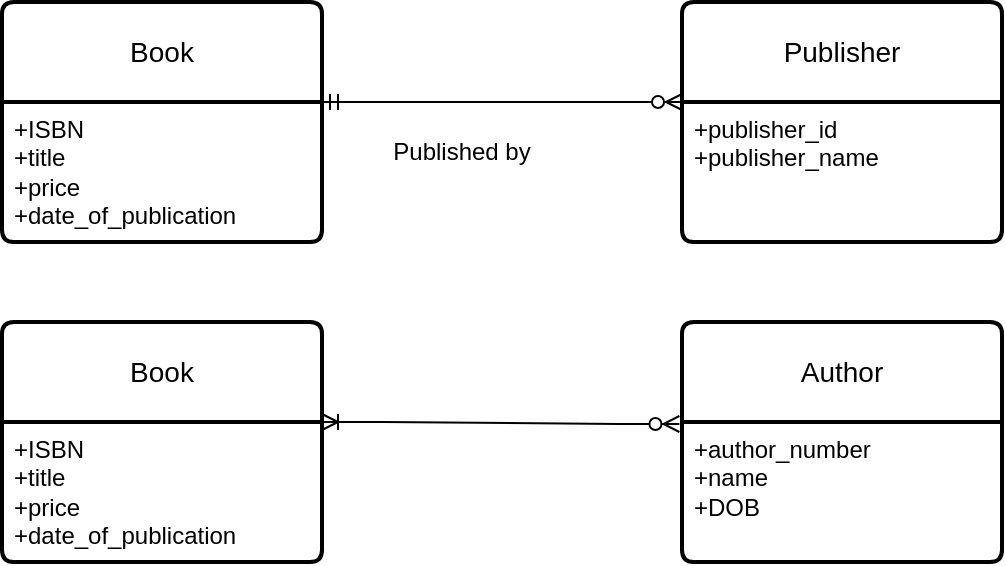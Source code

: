 <mxfile version="21.1.7" type="github">
  <diagram name="Page-1" id="7PempzgWiUFxhsi43Qc2">
    <mxGraphModel dx="578" dy="619" grid="1" gridSize="10" guides="1" tooltips="1" connect="1" arrows="1" fold="1" page="1" pageScale="1" pageWidth="850" pageHeight="1100" math="0" shadow="0">
      <root>
        <mxCell id="0" />
        <mxCell id="1" parent="0" />
        <mxCell id="DVCNsqTq3DFI-QCQyWfl-1" value="Book" style="swimlane;childLayout=stackLayout;horizontal=1;startSize=50;horizontalStack=0;rounded=1;fontSize=14;fontStyle=0;strokeWidth=2;resizeParent=0;resizeLast=1;shadow=0;dashed=0;align=center;arcSize=4;whiteSpace=wrap;html=1;" parent="1" vertex="1">
          <mxGeometry x="50" y="120" width="160" height="120" as="geometry" />
        </mxCell>
        <mxCell id="DVCNsqTq3DFI-QCQyWfl-2" value="+ISBN&lt;br&gt;+title&lt;br&gt;&lt;div&gt;+price&lt;/div&gt;&lt;div&gt;+date_of_publication&lt;br&gt;&lt;/div&gt;" style="align=left;strokeColor=none;fillColor=none;spacingLeft=4;fontSize=12;verticalAlign=top;resizable=0;rotatable=0;part=1;html=1;" parent="DVCNsqTq3DFI-QCQyWfl-1" vertex="1">
          <mxGeometry y="50" width="160" height="70" as="geometry" />
        </mxCell>
        <mxCell id="DVCNsqTq3DFI-QCQyWfl-3" value="Publisher" style="swimlane;childLayout=stackLayout;horizontal=1;startSize=50;horizontalStack=0;rounded=1;fontSize=14;fontStyle=0;strokeWidth=2;resizeParent=0;resizeLast=1;shadow=0;dashed=0;align=center;arcSize=4;whiteSpace=wrap;html=1;" parent="1" vertex="1">
          <mxGeometry x="390" y="120" width="160" height="120" as="geometry" />
        </mxCell>
        <mxCell id="DVCNsqTq3DFI-QCQyWfl-4" value="+publisher_id&lt;br&gt;+publisher_name&lt;br&gt;" style="align=left;strokeColor=none;fillColor=none;spacingLeft=4;fontSize=12;verticalAlign=top;resizable=0;rotatable=0;part=1;html=1;" parent="DVCNsqTq3DFI-QCQyWfl-3" vertex="1">
          <mxGeometry y="50" width="160" height="70" as="geometry" />
        </mxCell>
        <mxCell id="xl35bQk_xtfxMdvA1Ot9-1" value="" style="edgeStyle=entityRelationEdgeStyle;fontSize=12;html=1;endArrow=ERzeroToMany;startArrow=ERmandOne;rounded=0;entryX=0;entryY=0;entryDx=0;entryDy=0;exitX=1;exitY=0;exitDx=0;exitDy=0;" edge="1" parent="1" source="DVCNsqTq3DFI-QCQyWfl-2" target="DVCNsqTq3DFI-QCQyWfl-4">
          <mxGeometry width="100" height="100" relative="1" as="geometry">
            <mxPoint x="250" y="230" as="sourcePoint" />
            <mxPoint x="350" y="130" as="targetPoint" />
          </mxGeometry>
        </mxCell>
        <mxCell id="xl35bQk_xtfxMdvA1Ot9-2" value="&lt;div&gt;Published by&lt;/div&gt;" style="text;html=1;strokeColor=none;fillColor=none;align=center;verticalAlign=middle;whiteSpace=wrap;rounded=0;" vertex="1" parent="1">
          <mxGeometry x="240" y="180" width="80" height="30" as="geometry" />
        </mxCell>
        <mxCell id="xl35bQk_xtfxMdvA1Ot9-3" value="Book" style="swimlane;childLayout=stackLayout;horizontal=1;startSize=50;horizontalStack=0;rounded=1;fontSize=14;fontStyle=0;strokeWidth=2;resizeParent=0;resizeLast=1;shadow=0;dashed=0;align=center;arcSize=4;whiteSpace=wrap;html=1;" vertex="1" parent="1">
          <mxGeometry x="50" y="280" width="160" height="120" as="geometry" />
        </mxCell>
        <mxCell id="xl35bQk_xtfxMdvA1Ot9-4" value="+ISBN&lt;br&gt;+title&lt;br&gt;&lt;div&gt;+price&lt;/div&gt;&lt;div&gt;+date_of_publication&lt;br&gt;&lt;/div&gt;" style="align=left;strokeColor=none;fillColor=none;spacingLeft=4;fontSize=12;verticalAlign=top;resizable=0;rotatable=0;part=1;html=1;" vertex="1" parent="xl35bQk_xtfxMdvA1Ot9-3">
          <mxGeometry y="50" width="160" height="70" as="geometry" />
        </mxCell>
        <mxCell id="xl35bQk_xtfxMdvA1Ot9-5" value="&lt;div&gt;Author&lt;/div&gt;" style="swimlane;childLayout=stackLayout;horizontal=1;startSize=50;horizontalStack=0;rounded=1;fontSize=14;fontStyle=0;strokeWidth=2;resizeParent=0;resizeLast=1;shadow=0;dashed=0;align=center;arcSize=4;whiteSpace=wrap;html=1;" vertex="1" parent="1">
          <mxGeometry x="390" y="280" width="160" height="120" as="geometry" />
        </mxCell>
        <mxCell id="xl35bQk_xtfxMdvA1Ot9-6" value="+author_number&lt;br&gt;+name&lt;br&gt;+DOB" style="align=left;strokeColor=none;fillColor=none;spacingLeft=4;fontSize=12;verticalAlign=top;resizable=0;rotatable=0;part=1;html=1;" vertex="1" parent="xl35bQk_xtfxMdvA1Ot9-5">
          <mxGeometry y="50" width="160" height="70" as="geometry" />
        </mxCell>
        <mxCell id="xl35bQk_xtfxMdvA1Ot9-7" value="" style="edgeStyle=entityRelationEdgeStyle;fontSize=12;html=1;endArrow=ERoneToMany;startArrow=ERzeroToMany;rounded=0;entryX=1;entryY=0;entryDx=0;entryDy=0;exitX=-0.008;exitY=0.425;exitDx=0;exitDy=0;exitPerimeter=0;" edge="1" parent="1" source="xl35bQk_xtfxMdvA1Ot9-5" target="xl35bQk_xtfxMdvA1Ot9-4">
          <mxGeometry width="100" height="100" relative="1" as="geometry">
            <mxPoint x="250" y="370" as="sourcePoint" />
            <mxPoint x="350" y="270" as="targetPoint" />
          </mxGeometry>
        </mxCell>
      </root>
    </mxGraphModel>
  </diagram>
</mxfile>
